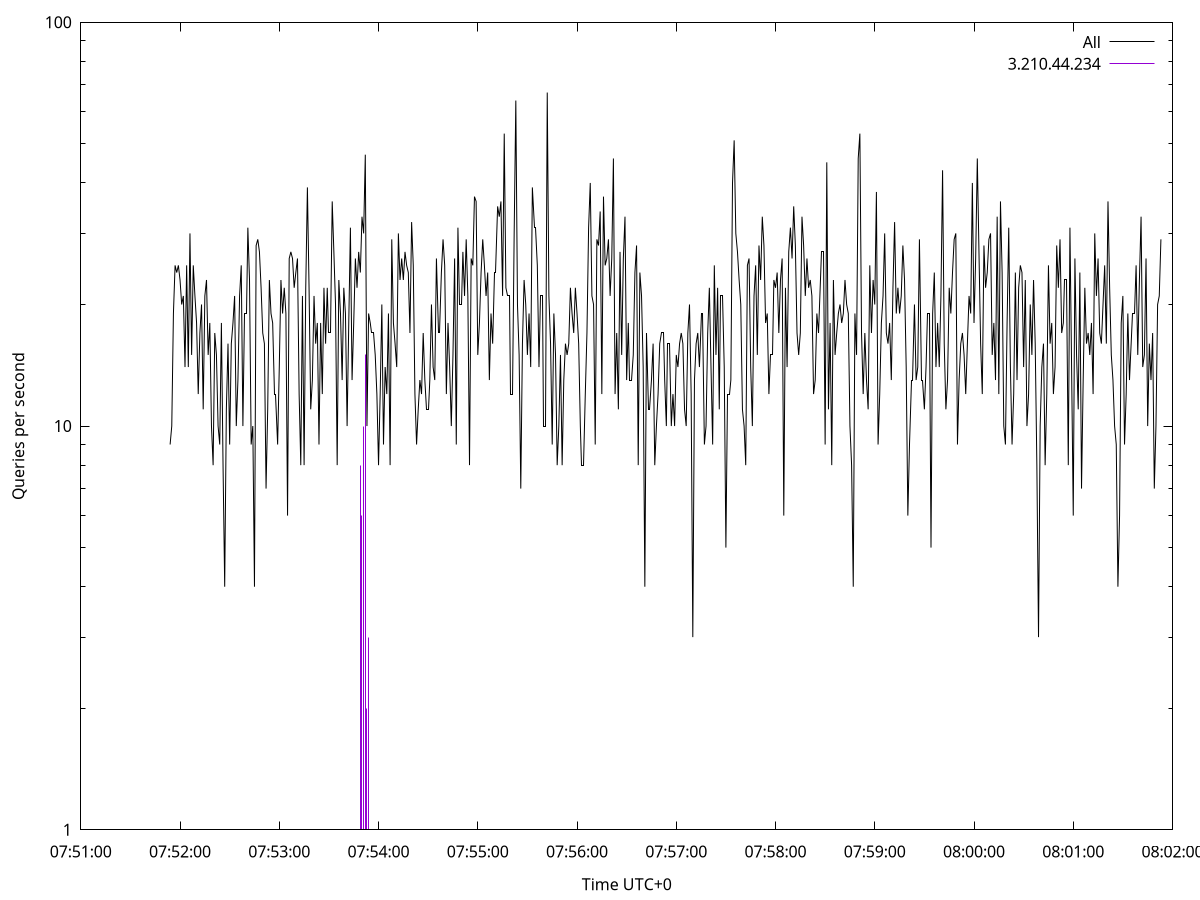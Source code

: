 set terminal pngcairo size 1024,768
set output 'Sun Jan  7 14:51:54 2024.png'
set ylabel 'Queries per second'
set xlabel 'Time UTC+0'
set xdata time
set timefmt "%s"
set log y
plot \
'-' using 1:2 linecolor 0 linetype 2 with lines title 'All', \
'-' using 1:2 linecolor 1 linetype 3 with impulses title "3.210.44.234"
1704613914 9
1704613915 10
1704613916 19
1704613917 25
1704613918 24
1704613919 25
1704613920 23
1704613921 20
1704613922 21
1704613923 14
1704613924 25
1704613925 14
1704613926 30
1704613927 15
1704613928 25
1704613929 21
1704613930 18
1704613931 12
1704613932 17
1704613933 20
1704613934 11
1704613935 21
1704613936 23
1704613937 15
1704613938 18
1704613939 10
1704613940 8
1704613941 17
1704613942 15
1704613943 10
1704613944 9
1704613945 18
1704613946 8
1704613947 4
1704613948 11
1704613949 16
1704613950 9
1704613951 16
1704613952 18
1704613953 21
1704613954 10
1704613955 13
1704613956 21
1704613957 25
1704613958 10
1704613959 19
1704613960 19
1704613961 31
1704613962 23
1704613963 9
1704613964 10
1704613965 4
1704613966 28
1704613967 29
1704613968 27
1704613969 22
1704613970 17
1704613971 16
1704613972 7
1704613973 11
1704613974 23
1704613975 19
1704613976 18
1704613977 12
1704613978 12
1704613979 9
1704613980 14
1704613981 23
1704613982 19
1704613983 22
1704613984 19
1704613985 6
1704613986 26
1704613987 27
1704613988 26
1704613989 22
1704613990 24
1704613991 26
1704613992 12
1704613993 8
1704613994 21
1704613995 8
1704613996 22
1704613997 39
1704613998 22
1704613999 11
1704614000 13
1704614001 21
1704614002 16
1704614003 18
1704614004 9
1704614005 18
1704614006 12
1704614007 22
1704614008 16
1704614009 22
1704614010 17
1704614011 17
1704614012 36
1704614013 27
1704614014 20
1704614015 8
1704614016 23
1704614017 19
1704614018 13
1704614019 22
1704614020 19
1704614021 10
1704614022 18
1704614023 31
1704614024 13
1704614025 18
1704614026 26
1704614027 22
1704614028 27
1704614029 24
1704614030 33
1704614031 30
1704614032 47
1704614033 10
1704614034 19
1704614035 18
1704614036 17
1704614037 17
1704614038 15
1704614039 12
1704614040 8
1704614041 12
1704614042 20
1704614043 9
1704614044 14
1704614045 12
1704614046 19
1704614047 8
1704614048 29
1704614049 18
1704614050 16
1704614051 14
1704614052 30
1704614053 23
1704614054 26
1704614055 23
1704614056 27
1704614057 25
1704614058 24
1704614059 17
1704614060 32
1704614061 25
1704614062 12
1704614063 9
1704614064 11
1704614065 13
1704614066 12
1704614067 17
1704614068 13
1704614069 11
1704614070 11
1704614071 13
1704614072 20
1704614073 14
1704614074 13
1704614075 26
1704614076 17
1704614077 17
1704614078 24
1704614079 29
1704614080 25
1704614081 12
1704614082 18
1704614083 14
1704614084 10
1704614085 15
1704614086 26
1704614087 9
1704614088 31
1704614089 20
1704614090 20
1704614091 27
1704614092 21
1704614093 29
1704614094 21
1704614095 8
1704614096 26
1704614097 25
1704614098 37
1704614099 36
1704614100 15
1704614101 18
1704614102 24
1704614103 29
1704614104 25
1704614105 21
1704614106 24
1704614107 13
1704614108 19
1704614109 16
1704614110 24
1704614111 24
1704614112 35
1704614113 33
1704614114 36
1704614115 21
1704614116 53
1704614117 22
1704614118 21
1704614119 21
1704614120 12
1704614121 12
1704614122 30
1704614123 64
1704614124 20
1704614125 15
1704614126 7
1704614127 16
1704614128 23
1704614129 20
1704614130 15
1704614131 19
1704614132 14
1704614133 39
1704614134 31
1704614135 31
1704614136 25
1704614137 14
1704614138 21
1704614139 21
1704614140 10
1704614141 10
1704614142 67
1704614143 21
1704614144 16
1704614145 9
1704614146 19
1704614147 15
1704614148 8
1704614149 10
1704614150 15
1704614151 8
1704614152 13
1704614153 16
1704614154 15
1704614155 16
1704614156 22
1704614157 19
1704614158 17
1704614159 22
1704614160 19
1704614161 16
1704614162 10
1704614163 8
1704614164 8
1704614165 12
1704614166 17
1704614167 31
1704614168 40
1704614169 21
1704614170 20
1704614171 9
1704614172 29
1704614173 28
1704614174 34
1704614175 12
1704614176 37
1704614177 25
1704614178 26
1704614179 29
1704614180 21
1704614181 26
1704614182 46
1704614183 12
1704614184 17
1704614185 11
1704614186 27
1704614187 15
1704614188 26
1704614189 33
1704614190 13
1704614191 18
1704614192 13
1704614193 13
1704614194 15
1704614195 24
1704614196 28
1704614197 8
1704614198 24
1704614199 21
1704614200 14
1704614201 4
1704614202 17
1704614203 11
1704614204 11
1704614205 13
1704614206 16
1704614207 8
1704614208 10
1704614209 12
1704614210 16
1704614211 17
1704614212 17
1704614213 13
1704614214 10
1704614215 16
1704614216 16
1704614217 10
1704614218 12
1704614219 10
1704614220 15
1704614221 14
1704614222 16
1704614223 17
1704614224 16
1704614225 11
1704614226 10
1704614227 17
1704614228 20
1704614229 12
1704614230 3
1704614231 13
1704614232 16
1704614233 17
1704614234 14
1704614235 19
1704614236 19
1704614237 9
1704614238 10
1704614239 17
1704614240 22
1704614241 14
1704614242 9
1704614243 25
1704614244 15
1704614245 22
1704614246 11
1704614247 21
1704614248 21
1704614249 14
1704614250 5
1704614251 12
1704614252 12
1704614253 13
1704614254 40
1704614255 51
1704614256 30
1704614257 27
1704614258 23
1704614259 20
1704614260 11
1704614261 10
1704614262 8
1704614263 25
1704614264 26
1704614265 14
1704614266 10
1704614267 21
1704614268 25
1704614269 15
1704614270 28
1704614271 23
1704614272 33
1704614273 28
1704614274 18
1704614275 19
1704614276 12
1704614277 15
1704614278 15
1704614279 23
1704614280 22
1704614281 24
1704614282 17
1704614283 23
1704614284 26
1704614285 6
1704614286 22
1704614287 14
1704614288 27
1704614289 31
1704614290 26
1704614291 35
1704614292 28
1704614293 17
1704614294 15
1704614295 17
1704614296 33
1704614297 28
1704614298 21
1704614299 26
1704614300 22
1704614301 23
1704614302 21
1704614303 12
1704614304 13
1704614305 19
1704614306 17
1704614307 22
1704614308 27
1704614309 27
1704614310 9
1704614311 45
1704614312 11
1704614313 18
1704614314 8
1704614315 23
1704614316 15
1704614317 17
1704614318 19
1704614319 20
1704614320 18
1704614321 19
1704614322 23
1704614323 20
1704614324 19
1704614325 10
1704614326 8
1704614327 4
1704614328 19
1704614329 15
1704614330 46
1704614331 53
1704614332 17
1704614333 12
1704614334 17
1704614335 13
1704614336 11
1704614337 25
1704614338 17
1704614339 23
1704614340 20
1704614341 38
1704614342 9
1704614343 12
1704614344 18
1704614345 21
1704614346 30
1704614347 17
1704614348 16
1704614349 18
1704614350 13
1704614351 22
1704614352 32
1704614353 19
1704614354 22
1704614355 19
1704614356 21
1704614357 28
1704614358 23
1704614359 14
1704614360 6
1704614361 9
1704614362 13
1704614363 13
1704614364 20
1704614365 13
1704614366 14
1704614367 29
1704614368 13
1704614369 13
1704614370 11
1704614371 14
1704614372 19
1704614373 19
1704614374 5
1704614375 19
1704614376 24
1704614377 14
1704614378 18
1704614379 14
1704614380 21
1704614381 43
1704614382 16
1704614383 11
1704614384 13
1704614385 22
1704614386 19
1704614387 24
1704614388 29
1704614389 30
1704614390 9
1704614391 13
1704614392 16
1704614393 17
1704614394 15
1704614395 12
1704614396 16
1704614397 21
1704614398 19
1704614399 40
1704614400 18
1704614401 26
1704614402 46
1704614403 27
1704614404 16
1704614405 12
1704614406 28
1704614407 22
1704614408 24
1704614409 29
1704614410 30
1704614411 15
1704614412 18
1704614413 13
1704614414 33
1704614415 12
1704614416 36
1704614417 24
1704614418 10
1704614419 9
1704614420 18
1704614421 31
1704614422 14
1704614423 9
1704614424 12
1704614425 24
1704614426 13
1704614427 22
1704614428 25
1704614429 24
1704614430 14
1704614431 23
1704614432 10
1704614433 12
1704614434 20
1704614435 15
1704614436 23
1704614437 16
1704614438 8
1704614439 3
1704614440 10
1704614441 14
1704614442 16
1704614443 8
1704614444 12
1704614445 25
1704614446 16
1704614447 18
1704614448 12
1704614449 14
1704614450 28
1704614451 22
1704614452 29
1704614453 17
1704614454 18
1704614455 23
1704614456 23
1704614457 8
1704614458 31
1704614459 14
1704614460 6
1704614461 26
1704614462 15
1704614463 11
1704614464 24
1704614465 7
1704614466 13
1704614467 22
1704614468 16
1704614469 17
1704614470 15
1704614471 18
1704614472 12
1704614473 30
1704614474 21
1704614475 26
1704614476 17
1704614477 16
1704614478 20
1704614479 25
1704614480 16
1704614481 36
1704614482 22
1704614483 15
1704614484 13
1704614485 10
1704614486 9
1704614487 4
1704614488 6
1704614489 18
1704614490 21
1704614491 9
1704614492 12
1704614493 19
1704614494 13
1704614495 16
1704614496 19
1704614497 19
1704614498 25
1704614499 15
1704614500 23
1704614501 33
1704614502 14
1704614503 15
1704614504 26
1704614505 10
1704614506 16
1704614507 13
1704614508 17
1704614509 7
1704614510 10
1704614511 20
1704614512 21
1704614513 29

e
1704614028 1
1704614029 8
1704614030 6
1704614031 10
1704614032 15
1704614033 2
1704614034 3
1704614035 1

e
